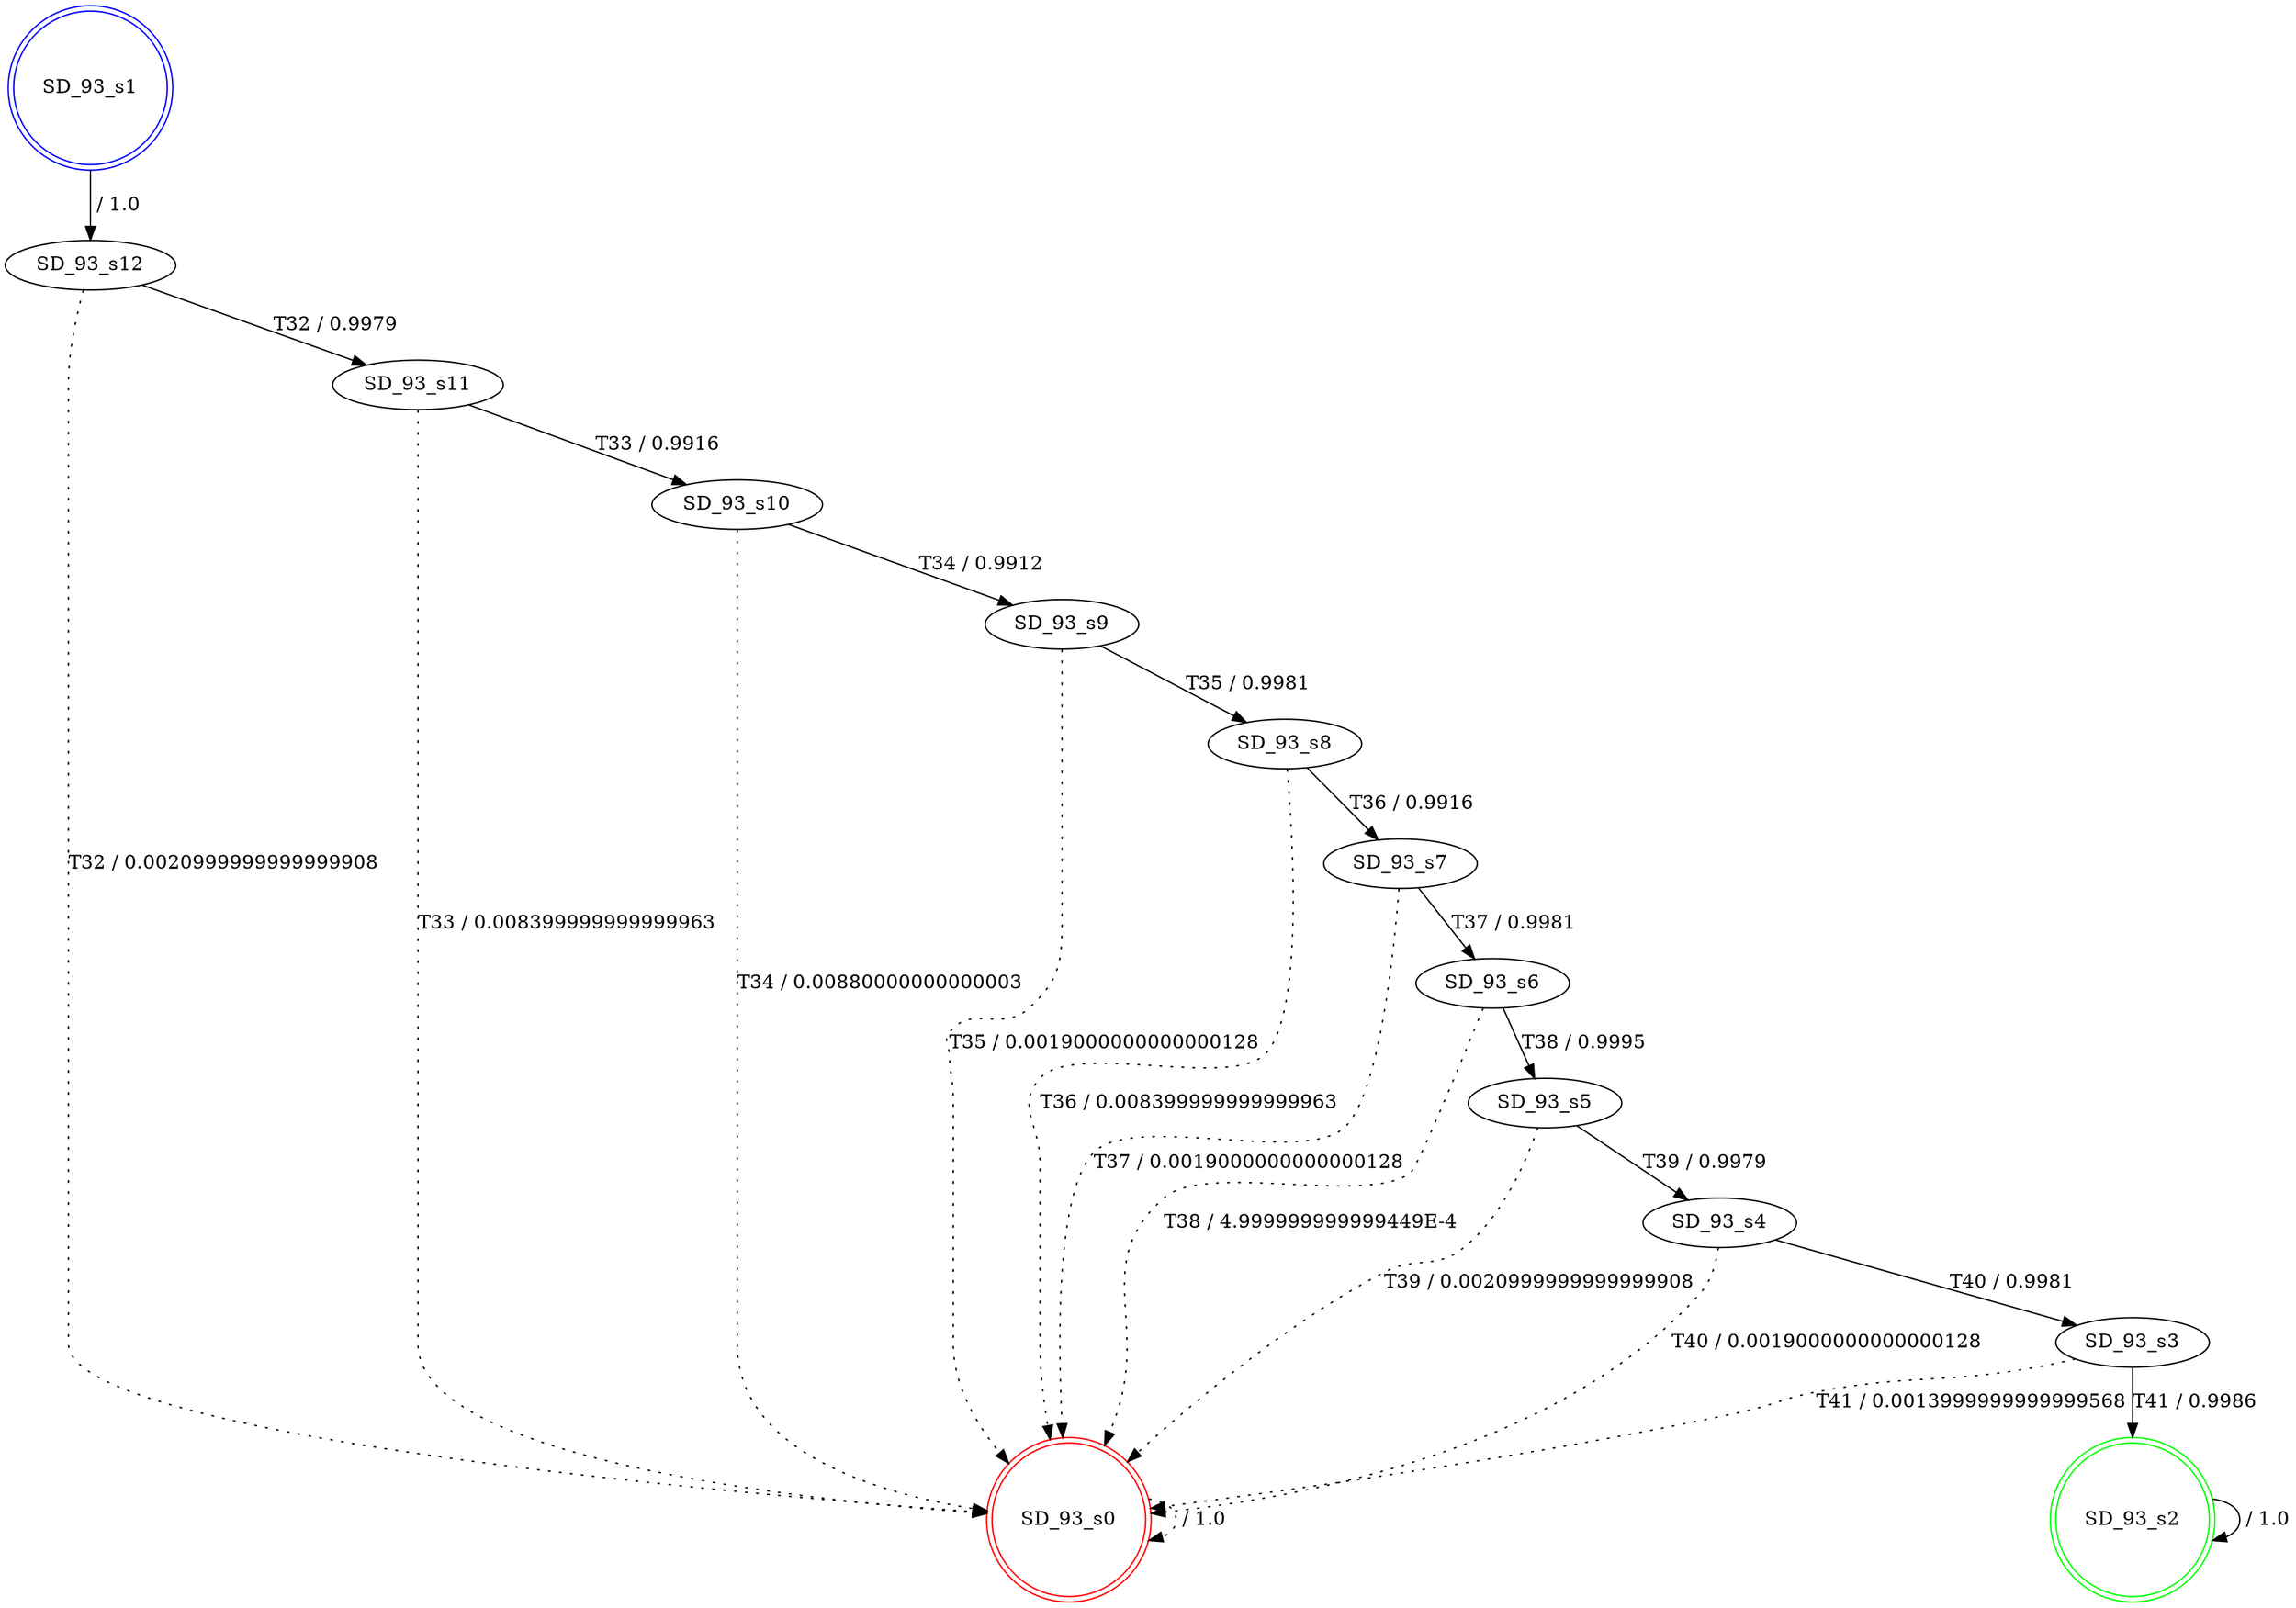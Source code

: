 digraph graphname {
SD_93_s0 [label="SD_93_s0",color=red,shape=doublecircle ];
SD_93_s1 [label="SD_93_s1",color=blue,shape=doublecircle ];
SD_93_s2 [label="SD_93_s2",color=green,shape=doublecircle ];
SD_93_s3 [label="SD_93_s3" ];
SD_93_s4 [label="SD_93_s4" ];
SD_93_s5 [label="SD_93_s5" ];
SD_93_s6 [label="SD_93_s6" ];
SD_93_s7 [label="SD_93_s7" ];
SD_93_s8 [label="SD_93_s8" ];
SD_93_s9 [label="SD_93_s9" ];
SD_93_s10 [label="SD_93_s10" ];
SD_93_s11 [label="SD_93_s11" ];
SD_93_s12 [label="SD_93_s12" ];
SD_93_s0 -> SD_93_s0 [label=" / 1.0", style=dotted];
SD_93_s1 -> SD_93_s12 [label=" / 1.0"];
SD_93_s2 -> SD_93_s2 [label=" / 1.0"];
SD_93_s3 -> SD_93_s2 [label="T41 / 0.9986"];
SD_93_s3 -> SD_93_s0 [label="T41 / 0.0013999999999999568", style=dotted];
SD_93_s4 -> SD_93_s3 [label="T40 / 0.9981"];
SD_93_s4 -> SD_93_s0 [label="T40 / 0.0019000000000000128", style=dotted];
SD_93_s5 -> SD_93_s4 [label="T39 / 0.9979"];
SD_93_s5 -> SD_93_s0 [label="T39 / 0.0020999999999999908", style=dotted];
SD_93_s6 -> SD_93_s5 [label="T38 / 0.9995"];
SD_93_s6 -> SD_93_s0 [label="T38 / 4.999999999999449E-4", style=dotted];
SD_93_s7 -> SD_93_s6 [label="T37 / 0.9981"];
SD_93_s7 -> SD_93_s0 [label="T37 / 0.0019000000000000128", style=dotted];
SD_93_s8 -> SD_93_s7 [label="T36 / 0.9916"];
SD_93_s8 -> SD_93_s0 [label="T36 / 0.008399999999999963", style=dotted];
SD_93_s9 -> SD_93_s8 [label="T35 / 0.9981"];
SD_93_s9 -> SD_93_s0 [label="T35 / 0.0019000000000000128", style=dotted];
SD_93_s10 -> SD_93_s9 [label="T34 / 0.9912"];
SD_93_s10 -> SD_93_s0 [label="T34 / 0.00880000000000003", style=dotted];
SD_93_s11 -> SD_93_s10 [label="T33 / 0.9916"];
SD_93_s11 -> SD_93_s0 [label="T33 / 0.008399999999999963", style=dotted];
SD_93_s12 -> SD_93_s11 [label="T32 / 0.9979"];
SD_93_s12 -> SD_93_s0 [label="T32 / 0.0020999999999999908", style=dotted];
}